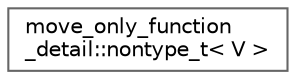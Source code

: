 digraph "类继承关系图"
{
 // LATEX_PDF_SIZE
  bgcolor="transparent";
  edge [fontname=Helvetica,fontsize=10,labelfontname=Helvetica,labelfontsize=10];
  node [fontname=Helvetica,fontsize=10,shape=box,height=0.2,width=0.4];
  rankdir="LR";
  Node0 [id="Node000000",label="move_only_function\l_detail::nontype_t\< V \>",height=0.2,width=0.4,color="grey40", fillcolor="white", style="filled",URL="$structmove__only__function__detail_1_1nontype__t.html",tooltip=" "];
}
